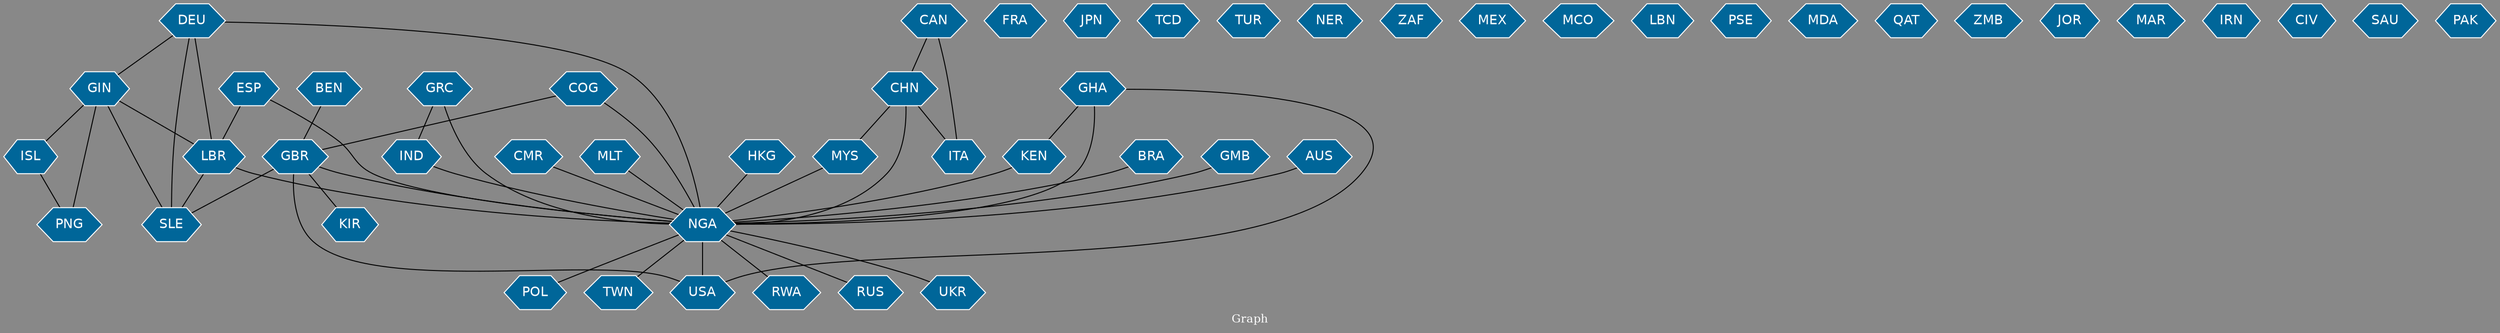 // Countries together in item graph
graph {
	graph [bgcolor="#888888" fontcolor=white fontsize=12 label="Graph" outputorder=edgesfirst overlap=prism]
	node [color=white fillcolor="#006699" fontcolor=white fontname=Helvetica shape=hexagon style=filled]
	edge [arrowhead=open color=black fontcolor=white fontname=Courier fontsize=12]
		NGA [label=NGA]
		BRA [label=BRA]
		GBR [label=GBR]
		COG [label=COG]
		USA [label=USA]
		GMB [label=GMB]
		SLE [label=SLE]
		AUS [label=AUS]
		LBR [label=LBR]
		FRA [label=FRA]
		JPN [label=JPN]
		DEU [label=DEU]
		TCD [label=TCD]
		IND [label=IND]
		TUR [label=TUR]
		NER [label=NER]
		KEN [label=KEN]
		GHA [label=GHA]
		CMR [label=CMR]
		BEN [label=BEN]
		MLT [label=MLT]
		ZAF [label=ZAF]
		CAN [label=CAN]
		MEX [label=MEX]
		MCO [label=MCO]
		ESP [label=ESP]
		LBN [label=LBN]
		ISL [label=ISL]
		MYS [label=MYS]
		CHN [label=CHN]
		GRC [label=GRC]
		UKR [label=UKR]
		POL [label=POL]
		PSE [label=PSE]
		MDA [label=MDA]
		QAT [label=QAT]
		ITA [label=ITA]
		ZMB [label=ZMB]
		GIN [label=GIN]
		PNG [label=PNG]
		TWN [label=TWN]
		JOR [label=JOR]
		RWA [label=RWA]
		MAR [label=MAR]
		RUS [label=RUS]
		KIR [label=KIR]
		HKG [label=HKG]
		IRN [label=IRN]
		CIV [label=CIV]
		SAU [label=SAU]
		PAK [label=PAK]
			MYS -- NGA [weight=1]
			GIN -- PNG [weight=1]
			NGA -- USA [weight=21]
			GHA -- KEN [weight=1]
			IND -- NGA [weight=1]
			NGA -- UKR [weight=1]
			KEN -- NGA [weight=1]
			ESP -- NGA [weight=1]
			GBR -- KIR [weight=1]
			BRA -- NGA [weight=1]
			GHA -- USA [weight=1]
			HKG -- NGA [weight=1]
			GRC -- IND [weight=1]
			COG -- GBR [weight=1]
			ISL -- PNG [weight=1]
			NGA -- TWN [weight=1]
			DEU -- LBR [weight=1]
			MLT -- NGA [weight=1]
			CHN -- ITA [weight=2]
			GHA -- NGA [weight=4]
			NGA -- RWA [weight=1]
			GBR -- USA [weight=1]
			CAN -- CHN [weight=2]
			CAN -- ITA [weight=2]
			GBR -- SLE [weight=1]
			ESP -- LBR [weight=3]
			NGA -- POL [weight=1]
			GIN -- SLE [weight=2]
			NGA -- RUS [weight=1]
			LBR -- SLE [weight=2]
			GMB -- NGA [weight=1]
			GBR -- NGA [weight=5]
			BEN -- GBR [weight=1]
			GIN -- ISL [weight=1]
			CHN -- MYS [weight=1]
			CHN -- NGA [weight=2]
			DEU -- SLE [weight=1]
			AUS -- NGA [weight=1]
			DEU -- NGA [weight=2]
			COG -- NGA [weight=1]
			GRC -- NGA [weight=1]
			DEU -- GIN [weight=1]
			GIN -- LBR [weight=2]
			CMR -- NGA [weight=1]
			LBR -- NGA [weight=2]
}